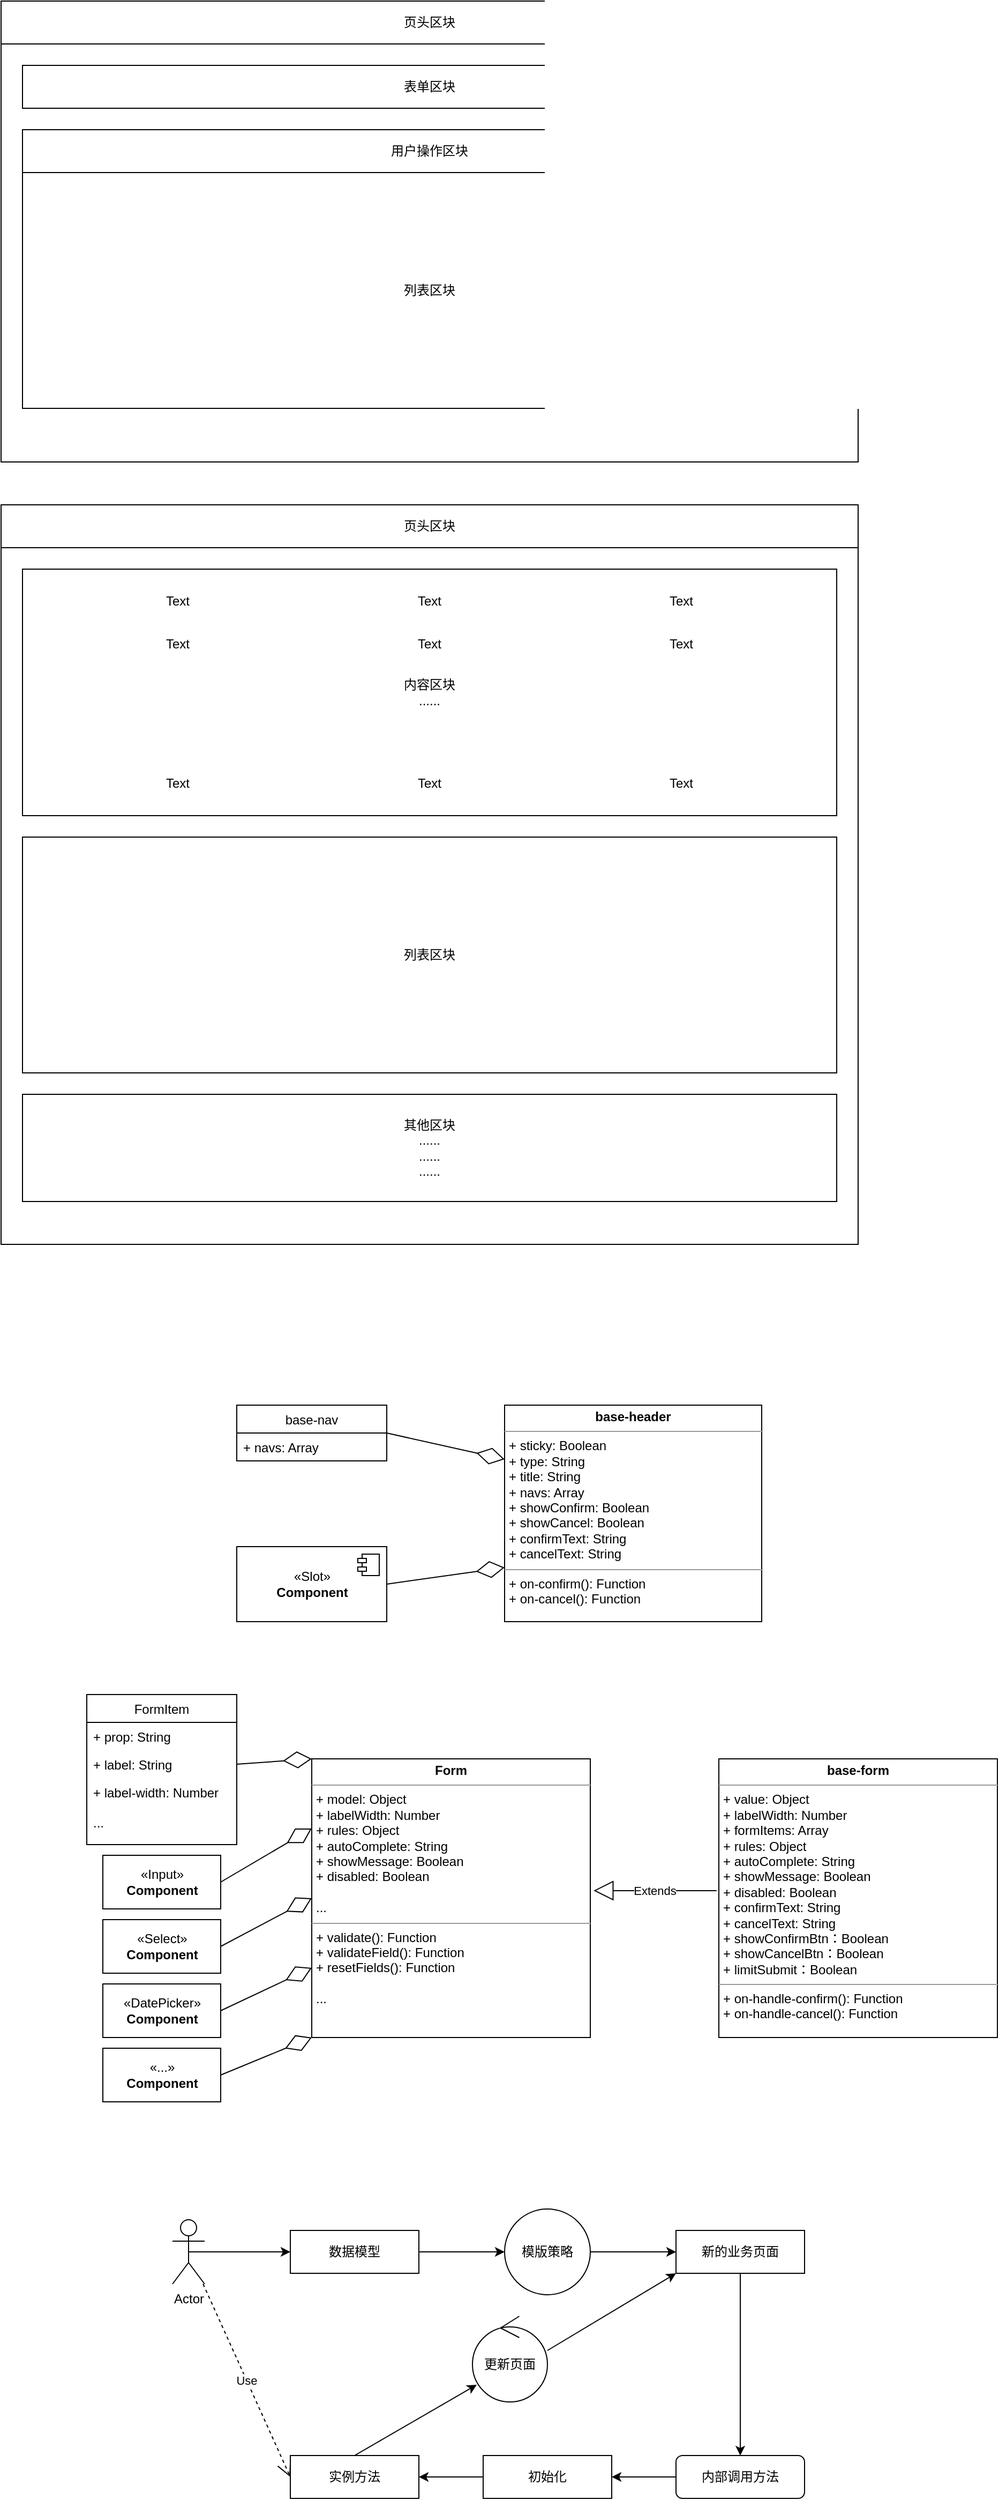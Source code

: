 <mxfile version="14.7.0" type="github">
  <diagram id="sB-887QOJZis-EnUkVmR" name="Page-1">
    <mxGraphModel dx="2013" dy="621" grid="1" gridSize="10" guides="1" tooltips="1" connect="1" arrows="1" fold="1" page="1" pageScale="1" pageWidth="827" pageHeight="1169" math="0" shadow="0">
      <root>
        <mxCell id="0" />
        <mxCell id="YGiau3tqNQNVUMJGwMqf-2" parent="0" />
        <mxCell id="YGiau3tqNQNVUMJGwMqf-8" value="" style="rounded=0;whiteSpace=wrap;html=1;" parent="YGiau3tqNQNVUMJGwMqf-2" vertex="1">
          <mxGeometry x="-400" y="40" width="800" height="430" as="geometry" />
        </mxCell>
        <mxCell id="YGiau3tqNQNVUMJGwMqf-3" value="页头区块" style="rounded=0;whiteSpace=wrap;html=1;" parent="YGiau3tqNQNVUMJGwMqf-2" vertex="1">
          <mxGeometry x="-400" y="40" width="800" height="40" as="geometry" />
        </mxCell>
        <mxCell id="YGiau3tqNQNVUMJGwMqf-4" value="表单区块" style="rounded=0;whiteSpace=wrap;html=1;" parent="YGiau3tqNQNVUMJGwMqf-2" vertex="1">
          <mxGeometry x="-380" y="100" width="760" height="40" as="geometry" />
        </mxCell>
        <mxCell id="YGiau3tqNQNVUMJGwMqf-5" value="用户操作区块" style="rounded=0;whiteSpace=wrap;html=1;" parent="YGiau3tqNQNVUMJGwMqf-2" vertex="1">
          <mxGeometry x="-380" y="160" width="760" height="40" as="geometry" />
        </mxCell>
        <mxCell id="YGiau3tqNQNVUMJGwMqf-9" value="列表区块" style="rounded=0;whiteSpace=wrap;html=1;" parent="YGiau3tqNQNVUMJGwMqf-2" vertex="1">
          <mxGeometry x="-380" y="200" width="760" height="220" as="geometry" />
        </mxCell>
        <mxCell id="YGiau3tqNQNVUMJGwMqf-15" value="" style="rounded=0;whiteSpace=wrap;html=1;" parent="YGiau3tqNQNVUMJGwMqf-2" vertex="1">
          <mxGeometry x="-400" y="510" width="800" height="690" as="geometry" />
        </mxCell>
        <mxCell id="YGiau3tqNQNVUMJGwMqf-16" value="页头区块" style="rounded=0;whiteSpace=wrap;html=1;" parent="YGiau3tqNQNVUMJGwMqf-2" vertex="1">
          <mxGeometry x="-400" y="510" width="800" height="40" as="geometry" />
        </mxCell>
        <mxCell id="YGiau3tqNQNVUMJGwMqf-17" value="内容区块&lt;br&gt;......" style="rounded=0;whiteSpace=wrap;html=1;" parent="YGiau3tqNQNVUMJGwMqf-2" vertex="1">
          <mxGeometry x="-380" y="570" width="760" height="230" as="geometry" />
        </mxCell>
        <mxCell id="YGiau3tqNQNVUMJGwMqf-18" value="Text" style="text;html=1;strokeColor=none;fillColor=none;align=center;verticalAlign=middle;whiteSpace=wrap;rounded=0;" parent="YGiau3tqNQNVUMJGwMqf-2" vertex="1">
          <mxGeometry x="-350" y="590" width="230" height="20" as="geometry" />
        </mxCell>
        <mxCell id="YGiau3tqNQNVUMJGwMqf-20" value="Text" style="text;html=1;strokeColor=none;fillColor=none;align=center;verticalAlign=middle;whiteSpace=wrap;rounded=0;" parent="YGiau3tqNQNVUMJGwMqf-2" vertex="1">
          <mxGeometry x="-115" y="590" width="230" height="20" as="geometry" />
        </mxCell>
        <mxCell id="YGiau3tqNQNVUMJGwMqf-21" value="Text" style="text;html=1;strokeColor=none;fillColor=none;align=center;verticalAlign=middle;whiteSpace=wrap;rounded=0;" parent="YGiau3tqNQNVUMJGwMqf-2" vertex="1">
          <mxGeometry x="120" y="590" width="230" height="20" as="geometry" />
        </mxCell>
        <mxCell id="YGiau3tqNQNVUMJGwMqf-22" value="Text" style="text;html=1;strokeColor=none;fillColor=none;align=center;verticalAlign=middle;whiteSpace=wrap;rounded=0;" parent="YGiau3tqNQNVUMJGwMqf-2" vertex="1">
          <mxGeometry x="-350" y="630" width="230" height="20" as="geometry" />
        </mxCell>
        <mxCell id="YGiau3tqNQNVUMJGwMqf-23" value="Text" style="text;html=1;strokeColor=none;fillColor=none;align=center;verticalAlign=middle;whiteSpace=wrap;rounded=0;" parent="YGiau3tqNQNVUMJGwMqf-2" vertex="1">
          <mxGeometry x="-115" y="630" width="230" height="20" as="geometry" />
        </mxCell>
        <mxCell id="YGiau3tqNQNVUMJGwMqf-24" value="Text" style="text;html=1;strokeColor=none;fillColor=none;align=center;verticalAlign=middle;whiteSpace=wrap;rounded=0;" parent="YGiau3tqNQNVUMJGwMqf-2" vertex="1">
          <mxGeometry x="120" y="630" width="230" height="20" as="geometry" />
        </mxCell>
        <mxCell id="YGiau3tqNQNVUMJGwMqf-25" value="Text" style="text;html=1;strokeColor=none;fillColor=none;align=center;verticalAlign=middle;whiteSpace=wrap;rounded=0;" parent="YGiau3tqNQNVUMJGwMqf-2" vertex="1">
          <mxGeometry x="-350" y="760" width="230" height="20" as="geometry" />
        </mxCell>
        <mxCell id="YGiau3tqNQNVUMJGwMqf-26" value="Text" style="text;html=1;strokeColor=none;fillColor=none;align=center;verticalAlign=middle;whiteSpace=wrap;rounded=0;" parent="YGiau3tqNQNVUMJGwMqf-2" vertex="1">
          <mxGeometry x="-115" y="760" width="230" height="20" as="geometry" />
        </mxCell>
        <mxCell id="YGiau3tqNQNVUMJGwMqf-27" value="Text" style="text;html=1;strokeColor=none;fillColor=none;align=center;verticalAlign=middle;whiteSpace=wrap;rounded=0;" parent="YGiau3tqNQNVUMJGwMqf-2" vertex="1">
          <mxGeometry x="120" y="760" width="230" height="20" as="geometry" />
        </mxCell>
        <mxCell id="YGiau3tqNQNVUMJGwMqf-28" value="列表区块" style="rounded=0;whiteSpace=wrap;html=1;" parent="YGiau3tqNQNVUMJGwMqf-2" vertex="1">
          <mxGeometry x="-380" y="820" width="760" height="220" as="geometry" />
        </mxCell>
        <mxCell id="YGiau3tqNQNVUMJGwMqf-29" value="其他区块&lt;br&gt;......&lt;br&gt;......&lt;br&gt;......" style="rounded=0;whiteSpace=wrap;html=1;" parent="YGiau3tqNQNVUMJGwMqf-2" vertex="1">
          <mxGeometry x="-380" y="1060" width="760" height="100" as="geometry" />
        </mxCell>
        <mxCell id="YGiau3tqNQNVUMJGwMqf-30" value="&lt;p style=&quot;margin: 0px ; margin-top: 4px ; text-align: center&quot;&gt;&lt;b&gt;base-header&lt;/b&gt;&lt;/p&gt;&lt;hr size=&quot;1&quot;&gt;&lt;p style=&quot;margin: 0px ; margin-left: 4px&quot;&gt;+ sticky: Boolean&lt;/p&gt;&lt;p style=&quot;margin: 0px ; margin-left: 4px&quot;&gt;+ type: String&lt;/p&gt;&lt;p style=&quot;margin: 0px ; margin-left: 4px&quot;&gt;+ title: String&lt;/p&gt;&lt;p style=&quot;margin: 0px ; margin-left: 4px&quot;&gt;+ navs: Array&lt;/p&gt;&lt;p style=&quot;margin: 0px ; margin-left: 4px&quot;&gt;+ showConfirm: Boolean&amp;nbsp;&lt;/p&gt;&lt;p style=&quot;margin: 0px ; margin-left: 4px&quot;&gt;+ showCancel: Boolean&lt;/p&gt;&lt;p style=&quot;margin: 0px ; margin-left: 4px&quot;&gt;+ confirmText: String&lt;/p&gt;&lt;p style=&quot;margin: 0px ; margin-left: 4px&quot;&gt;+ cancelText: String&lt;/p&gt;&lt;hr size=&quot;1&quot;&gt;&lt;p style=&quot;margin: 0px ; margin-left: 4px&quot;&gt;+ on-confirm(): Function&lt;/p&gt;&lt;p style=&quot;margin: 0px ; margin-left: 4px&quot;&gt;+ on-cancel(): Function&lt;/p&gt;" style="verticalAlign=top;align=left;overflow=fill;fontSize=12;fontFamily=Helvetica;html=1;" parent="YGiau3tqNQNVUMJGwMqf-2" vertex="1">
          <mxGeometry x="70" y="1350" width="240" height="202" as="geometry" />
        </mxCell>
        <mxCell id="YGiau3tqNQNVUMJGwMqf-35" value="base-nav" style="swimlane;fontStyle=0;childLayout=stackLayout;horizontal=1;startSize=26;fillColor=none;horizontalStack=0;resizeParent=1;resizeParentMax=0;resizeLast=0;collapsible=1;marginBottom=0;" parent="YGiau3tqNQNVUMJGwMqf-2" vertex="1">
          <mxGeometry x="-180" y="1350" width="140" height="52" as="geometry" />
        </mxCell>
        <mxCell id="YGiau3tqNQNVUMJGwMqf-36" value="+ navs: Array" style="text;strokeColor=none;fillColor=none;align=left;verticalAlign=top;spacingLeft=4;spacingRight=4;overflow=hidden;rotatable=0;points=[[0,0.5],[1,0.5]];portConstraint=eastwest;" parent="YGiau3tqNQNVUMJGwMqf-35" vertex="1">
          <mxGeometry y="26" width="140" height="26" as="geometry" />
        </mxCell>
        <mxCell id="YGiau3tqNQNVUMJGwMqf-41" value="" style="endArrow=diamondThin;endFill=0;endSize=24;html=1;exitX=1;exitY=0.5;exitDx=0;exitDy=0;entryX=0;entryY=0.25;entryDx=0;entryDy=0;" parent="YGiau3tqNQNVUMJGwMqf-2" source="YGiau3tqNQNVUMJGwMqf-35" target="YGiau3tqNQNVUMJGwMqf-30" edge="1">
          <mxGeometry width="160" relative="1" as="geometry">
            <mxPoint x="30" y="1410" as="sourcePoint" />
            <mxPoint x="190" y="1410" as="targetPoint" />
          </mxGeometry>
        </mxCell>
        <mxCell id="YGiau3tqNQNVUMJGwMqf-44" value="«Slot»&lt;br&gt;&lt;b&gt;Component&lt;/b&gt;" style="html=1;dropTarget=0;" parent="YGiau3tqNQNVUMJGwMqf-2" vertex="1">
          <mxGeometry x="-180" y="1482" width="140" height="70" as="geometry" />
        </mxCell>
        <mxCell id="YGiau3tqNQNVUMJGwMqf-45" value="" style="shape=module;jettyWidth=8;jettyHeight=4;" parent="YGiau3tqNQNVUMJGwMqf-44" vertex="1">
          <mxGeometry x="1" width="20" height="20" relative="1" as="geometry">
            <mxPoint x="-27" y="7" as="offset" />
          </mxGeometry>
        </mxCell>
        <mxCell id="YGiau3tqNQNVUMJGwMqf-46" value="" style="endArrow=diamondThin;endFill=0;endSize=24;html=1;exitX=1;exitY=0.5;exitDx=0;exitDy=0;entryX=0;entryY=0.75;entryDx=0;entryDy=0;" parent="YGiau3tqNQNVUMJGwMqf-2" source="YGiau3tqNQNVUMJGwMqf-44" target="YGiau3tqNQNVUMJGwMqf-30" edge="1">
          <mxGeometry width="160" relative="1" as="geometry">
            <mxPoint x="-50" y="1430" as="sourcePoint" />
            <mxPoint x="100" y="1451" as="targetPoint" />
          </mxGeometry>
        </mxCell>
        <mxCell id="YGiau3tqNQNVUMJGwMqf-49" value="&lt;p style=&quot;margin: 0px ; margin-top: 4px ; text-align: center&quot;&gt;&lt;b&gt;base-form&lt;/b&gt;&lt;/p&gt;&lt;hr size=&quot;1&quot;&gt;&lt;p style=&quot;margin: 0px ; margin-left: 4px&quot;&gt;+ value: Object&lt;/p&gt;&lt;p style=&quot;margin: 0px ; margin-left: 4px&quot;&gt;+ labelWidth: Number&lt;/p&gt;&lt;p style=&quot;margin: 0px ; margin-left: 4px&quot;&gt;+ formItems: Array&lt;/p&gt;&lt;p style=&quot;margin: 0px ; margin-left: 4px&quot;&gt;+ rules: Object&lt;/p&gt;&lt;p style=&quot;margin: 0px ; margin-left: 4px&quot;&gt;+ autoComplete: String&lt;/p&gt;&lt;p style=&quot;margin: 0px ; margin-left: 4px&quot;&gt;+ showMessage: Boolean&amp;nbsp;&lt;/p&gt;&lt;p style=&quot;margin: 0px ; margin-left: 4px&quot;&gt;+ disabled: Boolean&lt;/p&gt;&lt;p style=&quot;margin: 0px ; margin-left: 4px&quot;&gt;+ confirmText: String&lt;/p&gt;&lt;p style=&quot;margin: 0px ; margin-left: 4px&quot;&gt;+ cancelText: String&lt;/p&gt;&lt;p style=&quot;margin: 0px ; margin-left: 4px&quot;&gt;+ showConfirmBtn：Boolean&lt;/p&gt;&lt;p style=&quot;margin: 0px ; margin-left: 4px&quot;&gt;+ showCancelBtn：Boolean&lt;/p&gt;&lt;p style=&quot;margin: 0px ; margin-left: 4px&quot;&gt;+ limitSubmit：Boolean&lt;/p&gt;&lt;hr size=&quot;1&quot;&gt;&lt;p style=&quot;margin: 0px ; margin-left: 4px&quot;&gt;+ on-handle-confirm(): Function&lt;/p&gt;&lt;p style=&quot;margin: 0px ; margin-left: 4px&quot;&gt;+ on-handle-cancel(): Function&lt;/p&gt;" style="verticalAlign=top;align=left;overflow=fill;fontSize=12;fontFamily=Helvetica;html=1;" parent="YGiau3tqNQNVUMJGwMqf-2" vertex="1">
          <mxGeometry x="270" y="1680" width="260" height="260" as="geometry" />
        </mxCell>
        <mxCell id="YGiau3tqNQNVUMJGwMqf-50" value="&lt;p style=&quot;margin: 0px ; margin-top: 4px ; text-align: center&quot;&gt;&lt;b&gt;Form&lt;/b&gt;&lt;/p&gt;&lt;hr size=&quot;1&quot;&gt;&lt;p style=&quot;margin: 0px ; margin-left: 4px&quot;&gt;+ model: Object&lt;/p&gt;&lt;p style=&quot;margin: 0px ; margin-left: 4px&quot;&gt;+ labelWidth: Number&lt;/p&gt;&lt;p style=&quot;margin: 0px ; margin-left: 4px&quot;&gt;+ rules: Object&lt;/p&gt;&lt;p style=&quot;margin: 0px ; margin-left: 4px&quot;&gt;+ autoComplete: String&lt;/p&gt;&lt;p style=&quot;margin: 0px ; margin-left: 4px&quot;&gt;+ showMessage: Boolean&amp;nbsp;&lt;/p&gt;&lt;p style=&quot;margin: 0px ; margin-left: 4px&quot;&gt;+ disabled: Boolean&lt;/p&gt;&lt;p style=&quot;margin: 0px ; margin-left: 4px&quot;&gt;&lt;br&gt;&lt;/p&gt;&lt;p style=&quot;margin: 0px ; margin-left: 4px&quot;&gt;...&lt;/p&gt;&lt;hr size=&quot;1&quot;&gt;&lt;p style=&quot;margin: 0px ; margin-left: 4px&quot;&gt;+ validate(): Function&lt;/p&gt;&lt;p style=&quot;margin: 0px ; margin-left: 4px&quot;&gt;+ validateField(): Function&lt;/p&gt;&lt;p style=&quot;margin: 0px ; margin-left: 4px&quot;&gt;+ resetFields(): Function&lt;/p&gt;&lt;p style=&quot;margin: 0px ; margin-left: 4px&quot;&gt;&lt;br&gt;&lt;/p&gt;&lt;p style=&quot;margin: 0px ; margin-left: 4px&quot;&gt;...&lt;/p&gt;" style="verticalAlign=top;align=left;overflow=fill;fontSize=12;fontFamily=Helvetica;html=1;" parent="YGiau3tqNQNVUMJGwMqf-2" vertex="1">
          <mxGeometry x="-110" y="1680" width="260" height="260" as="geometry" />
        </mxCell>
        <mxCell id="YGiau3tqNQNVUMJGwMqf-53" value="FormItem" style="swimlane;fontStyle=0;childLayout=stackLayout;horizontal=1;startSize=26;fillColor=none;horizontalStack=0;resizeParent=1;resizeParentMax=0;resizeLast=0;collapsible=1;marginBottom=0;" parent="YGiau3tqNQNVUMJGwMqf-2" vertex="1">
          <mxGeometry x="-320" y="1620" width="140" height="140" as="geometry" />
        </mxCell>
        <mxCell id="YGiau3tqNQNVUMJGwMqf-54" value="+ prop: String" style="text;strokeColor=none;fillColor=none;align=left;verticalAlign=top;spacingLeft=4;spacingRight=4;overflow=hidden;rotatable=0;points=[[0,0.5],[1,0.5]];portConstraint=eastwest;" parent="YGiau3tqNQNVUMJGwMqf-53" vertex="1">
          <mxGeometry y="26" width="140" height="26" as="geometry" />
        </mxCell>
        <mxCell id="YGiau3tqNQNVUMJGwMqf-55" value="+ label: String" style="text;strokeColor=none;fillColor=none;align=left;verticalAlign=top;spacingLeft=4;spacingRight=4;overflow=hidden;rotatable=0;points=[[0,0.5],[1,0.5]];portConstraint=eastwest;" parent="YGiau3tqNQNVUMJGwMqf-53" vertex="1">
          <mxGeometry y="52" width="140" height="26" as="geometry" />
        </mxCell>
        <mxCell id="YGiau3tqNQNVUMJGwMqf-56" value="+ label-width: Number&#xa;&#xa;..." style="text;strokeColor=none;fillColor=none;align=left;verticalAlign=top;spacingLeft=4;spacingRight=4;overflow=hidden;rotatable=0;points=[[0,0.5],[1,0.5]];portConstraint=eastwest;" parent="YGiau3tqNQNVUMJGwMqf-53" vertex="1">
          <mxGeometry y="78" width="140" height="62" as="geometry" />
        </mxCell>
        <mxCell id="YGiau3tqNQNVUMJGwMqf-58" value="«Input»&lt;br&gt;&lt;b&gt;Component&lt;/b&gt;" style="html=1;" parent="YGiau3tqNQNVUMJGwMqf-2" vertex="1">
          <mxGeometry x="-305" y="1770" width="110" height="50" as="geometry" />
        </mxCell>
        <mxCell id="YGiau3tqNQNVUMJGwMqf-59" value="«DatePicker»&lt;br&gt;&lt;b&gt;Component&lt;/b&gt;" style="html=1;" parent="YGiau3tqNQNVUMJGwMqf-2" vertex="1">
          <mxGeometry x="-305" y="1890" width="110" height="50" as="geometry" />
        </mxCell>
        <mxCell id="YGiau3tqNQNVUMJGwMqf-61" value="«Select»&lt;br&gt;&lt;b&gt;Component&lt;/b&gt;" style="html=1;" parent="YGiau3tqNQNVUMJGwMqf-2" vertex="1">
          <mxGeometry x="-305" y="1830" width="110" height="50" as="geometry" />
        </mxCell>
        <mxCell id="YGiau3tqNQNVUMJGwMqf-62" value="«...»&lt;br&gt;&lt;b&gt;Component&lt;/b&gt;" style="html=1;" parent="YGiau3tqNQNVUMJGwMqf-2" vertex="1">
          <mxGeometry x="-305" y="1950" width="110" height="50" as="geometry" />
        </mxCell>
        <mxCell id="YGiau3tqNQNVUMJGwMqf-63" value="" style="endArrow=diamondThin;endFill=0;endSize=24;html=1;exitX=1;exitY=0.5;exitDx=0;exitDy=0;entryX=0;entryY=0;entryDx=0;entryDy=0;" parent="YGiau3tqNQNVUMJGwMqf-2" source="YGiau3tqNQNVUMJGwMqf-55" target="YGiau3tqNQNVUMJGwMqf-50" edge="1">
          <mxGeometry width="160" relative="1" as="geometry">
            <mxPoint x="-240" y="1585.5" as="sourcePoint" />
            <mxPoint x="-130" y="1570" as="targetPoint" />
          </mxGeometry>
        </mxCell>
        <mxCell id="YGiau3tqNQNVUMJGwMqf-64" value="" style="endArrow=diamondThin;endFill=0;endSize=24;html=1;exitX=1;exitY=0.5;exitDx=0;exitDy=0;entryX=0;entryY=0.25;entryDx=0;entryDy=0;" parent="YGiau3tqNQNVUMJGwMqf-2" source="YGiau3tqNQNVUMJGwMqf-58" target="YGiau3tqNQNVUMJGwMqf-50" edge="1">
          <mxGeometry width="160" relative="1" as="geometry">
            <mxPoint x="-170" y="1695" as="sourcePoint" />
            <mxPoint x="-60" y="1690" as="targetPoint" />
          </mxGeometry>
        </mxCell>
        <mxCell id="YGiau3tqNQNVUMJGwMqf-65" value="" style="endArrow=diamondThin;endFill=0;endSize=24;html=1;exitX=1;exitY=0.5;exitDx=0;exitDy=0;entryX=0;entryY=0.5;entryDx=0;entryDy=0;" parent="YGiau3tqNQNVUMJGwMqf-2" source="YGiau3tqNQNVUMJGwMqf-61" target="YGiau3tqNQNVUMJGwMqf-50" edge="1">
          <mxGeometry width="160" relative="1" as="geometry">
            <mxPoint x="-180" y="1857.5" as="sourcePoint" />
            <mxPoint x="-70" y="1852.5" as="targetPoint" />
          </mxGeometry>
        </mxCell>
        <mxCell id="YGiau3tqNQNVUMJGwMqf-66" value="" style="endArrow=diamondThin;endFill=0;endSize=24;html=1;exitX=1;exitY=0.5;exitDx=0;exitDy=0;entryX=0;entryY=0.75;entryDx=0;entryDy=0;" parent="YGiau3tqNQNVUMJGwMqf-2" source="YGiau3tqNQNVUMJGwMqf-59" target="YGiau3tqNQNVUMJGwMqf-50" edge="1">
          <mxGeometry width="160" relative="1" as="geometry">
            <mxPoint x="-190" y="1917.5" as="sourcePoint" />
            <mxPoint x="-80" y="1912.5" as="targetPoint" />
          </mxGeometry>
        </mxCell>
        <mxCell id="YGiau3tqNQNVUMJGwMqf-67" value="" style="endArrow=diamondThin;endFill=0;endSize=24;html=1;exitX=1;exitY=0.5;exitDx=0;exitDy=0;entryX=0;entryY=1;entryDx=0;entryDy=0;" parent="YGiau3tqNQNVUMJGwMqf-2" source="YGiau3tqNQNVUMJGwMqf-62" target="YGiau3tqNQNVUMJGwMqf-50" edge="1">
          <mxGeometry width="160" relative="1" as="geometry">
            <mxPoint x="-140" y="1725" as="sourcePoint" />
            <mxPoint x="-30" y="1720" as="targetPoint" />
          </mxGeometry>
        </mxCell>
        <mxCell id="YGiau3tqNQNVUMJGwMqf-68" value="Extends" style="endArrow=block;endSize=16;endFill=0;html=1;exitX=-0.008;exitY=0.473;exitDx=0;exitDy=0;exitPerimeter=0;entryX=1.012;entryY=0.473;entryDx=0;entryDy=0;entryPerimeter=0;" parent="YGiau3tqNQNVUMJGwMqf-2" source="YGiau3tqNQNVUMJGwMqf-49" target="YGiau3tqNQNVUMJGwMqf-50" edge="1">
          <mxGeometry width="160" relative="1" as="geometry">
            <mxPoint x="190" y="1850" as="sourcePoint" />
            <mxPoint x="200" y="1800" as="targetPoint" />
          </mxGeometry>
        </mxCell>
        <mxCell id="UdIaUFomO2f-ZYTpRBkS-10" style="edgeStyle=orthogonalEdgeStyle;rounded=0;orthogonalLoop=1;jettySize=auto;html=1;exitX=1;exitY=0.5;exitDx=0;exitDy=0;entryX=0;entryY=0.5;entryDx=0;entryDy=0;" edge="1" parent="YGiau3tqNQNVUMJGwMqf-2" source="UdIaUFomO2f-ZYTpRBkS-3" target="UdIaUFomO2f-ZYTpRBkS-4">
          <mxGeometry relative="1" as="geometry" />
        </mxCell>
        <mxCell id="UdIaUFomO2f-ZYTpRBkS-3" value="数据模型" style="rounded=0;whiteSpace=wrap;html=1;" vertex="1" parent="YGiau3tqNQNVUMJGwMqf-2">
          <mxGeometry x="-130" y="2120" width="120" height="40" as="geometry" />
        </mxCell>
        <mxCell id="UdIaUFomO2f-ZYTpRBkS-11" style="edgeStyle=orthogonalEdgeStyle;rounded=0;orthogonalLoop=1;jettySize=auto;html=1;exitX=1;exitY=0.5;exitDx=0;exitDy=0;entryX=0;entryY=0.5;entryDx=0;entryDy=0;" edge="1" parent="YGiau3tqNQNVUMJGwMqf-2" source="UdIaUFomO2f-ZYTpRBkS-4" target="UdIaUFomO2f-ZYTpRBkS-7">
          <mxGeometry relative="1" as="geometry" />
        </mxCell>
        <mxCell id="UdIaUFomO2f-ZYTpRBkS-4" value="模版策略" style="ellipse;whiteSpace=wrap;html=1;aspect=fixed;" vertex="1" parent="YGiau3tqNQNVUMJGwMqf-2">
          <mxGeometry x="70" y="2100" width="80" height="80" as="geometry" />
        </mxCell>
        <mxCell id="UdIaUFomO2f-ZYTpRBkS-9" style="edgeStyle=orthogonalEdgeStyle;rounded=0;orthogonalLoop=1;jettySize=auto;html=1;exitX=0.5;exitY=0.5;exitDx=0;exitDy=0;exitPerimeter=0;entryX=0;entryY=0.5;entryDx=0;entryDy=0;" edge="1" parent="YGiau3tqNQNVUMJGwMqf-2" source="UdIaUFomO2f-ZYTpRBkS-6" target="UdIaUFomO2f-ZYTpRBkS-3">
          <mxGeometry relative="1" as="geometry" />
        </mxCell>
        <mxCell id="UdIaUFomO2f-ZYTpRBkS-6" value="Actor" style="shape=umlActor;verticalLabelPosition=bottom;verticalAlign=top;html=1;outlineConnect=0;" vertex="1" parent="YGiau3tqNQNVUMJGwMqf-2">
          <mxGeometry x="-240" y="2110" width="30" height="60" as="geometry" />
        </mxCell>
        <mxCell id="UdIaUFomO2f-ZYTpRBkS-12" style="edgeStyle=orthogonalEdgeStyle;rounded=0;orthogonalLoop=1;jettySize=auto;html=1;exitX=0.5;exitY=1;exitDx=0;exitDy=0;entryX=0.5;entryY=0;entryDx=0;entryDy=0;" edge="1" parent="YGiau3tqNQNVUMJGwMqf-2" source="UdIaUFomO2f-ZYTpRBkS-7" target="UdIaUFomO2f-ZYTpRBkS-13">
          <mxGeometry relative="1" as="geometry">
            <mxPoint x="440" y="2220" as="targetPoint" />
          </mxGeometry>
        </mxCell>
        <mxCell id="UdIaUFomO2f-ZYTpRBkS-7" value="新的业务页面" style="rounded=0;whiteSpace=wrap;html=1;" vertex="1" parent="YGiau3tqNQNVUMJGwMqf-2">
          <mxGeometry x="230" y="2120" width="120" height="40" as="geometry" />
        </mxCell>
        <mxCell id="UdIaUFomO2f-ZYTpRBkS-14" style="edgeStyle=orthogonalEdgeStyle;rounded=0;orthogonalLoop=1;jettySize=auto;html=1;exitX=0;exitY=0.5;exitDx=0;exitDy=0;" edge="1" parent="YGiau3tqNQNVUMJGwMqf-2" source="UdIaUFomO2f-ZYTpRBkS-13" target="UdIaUFomO2f-ZYTpRBkS-15">
          <mxGeometry relative="1" as="geometry">
            <mxPoint x="490" y="2290" as="targetPoint" />
          </mxGeometry>
        </mxCell>
        <mxCell id="UdIaUFomO2f-ZYTpRBkS-13" value="内部调用方法" style="rounded=1;whiteSpace=wrap;html=1;" vertex="1" parent="YGiau3tqNQNVUMJGwMqf-2">
          <mxGeometry x="230" y="2330" width="120" height="40" as="geometry" />
        </mxCell>
        <mxCell id="UdIaUFomO2f-ZYTpRBkS-26" style="edgeStyle=elbowEdgeStyle;rounded=0;orthogonalLoop=1;jettySize=auto;html=1;exitX=0;exitY=0.5;exitDx=0;exitDy=0;entryX=1;entryY=0.5;entryDx=0;entryDy=0;" edge="1" parent="YGiau3tqNQNVUMJGwMqf-2" source="UdIaUFomO2f-ZYTpRBkS-15" target="UdIaUFomO2f-ZYTpRBkS-16">
          <mxGeometry relative="1" as="geometry" />
        </mxCell>
        <mxCell id="UdIaUFomO2f-ZYTpRBkS-15" value="初始化" style="rounded=0;whiteSpace=wrap;html=1;" vertex="1" parent="YGiau3tqNQNVUMJGwMqf-2">
          <mxGeometry x="50" y="2330" width="120" height="40" as="geometry" />
        </mxCell>
        <mxCell id="UdIaUFomO2f-ZYTpRBkS-16" value="实例方法" style="rounded=0;whiteSpace=wrap;html=1;" vertex="1" parent="YGiau3tqNQNVUMJGwMqf-2">
          <mxGeometry x="-130" y="2330" width="120" height="40" as="geometry" />
        </mxCell>
        <mxCell id="UdIaUFomO2f-ZYTpRBkS-22" value="Use" style="endArrow=open;endSize=12;dashed=1;html=1;entryX=0;entryY=0.5;entryDx=0;entryDy=0;" edge="1" parent="YGiau3tqNQNVUMJGwMqf-2" source="UdIaUFomO2f-ZYTpRBkS-6" target="UdIaUFomO2f-ZYTpRBkS-16">
          <mxGeometry width="160" relative="1" as="geometry">
            <mxPoint x="-225" y="2250" as="sourcePoint" />
            <mxPoint x="-80" y="2240" as="targetPoint" />
          </mxGeometry>
        </mxCell>
        <mxCell id="UdIaUFomO2f-ZYTpRBkS-23" value="更新页面" style="ellipse;shape=umlControl;whiteSpace=wrap;html=1;" vertex="1" parent="YGiau3tqNQNVUMJGwMqf-2">
          <mxGeometry x="40" y="2200" width="70" height="80" as="geometry" />
        </mxCell>
        <mxCell id="UdIaUFomO2f-ZYTpRBkS-24" value="" style="endArrow=classic;html=1;entryX=0.057;entryY=0.8;entryDx=0;entryDy=0;entryPerimeter=0;exitX=0.5;exitY=0;exitDx=0;exitDy=0;" edge="1" parent="YGiau3tqNQNVUMJGwMqf-2" source="UdIaUFomO2f-ZYTpRBkS-16" target="UdIaUFomO2f-ZYTpRBkS-23">
          <mxGeometry width="50" height="50" relative="1" as="geometry">
            <mxPoint x="-95" y="2310" as="sourcePoint" />
            <mxPoint x="-45" y="2260" as="targetPoint" />
          </mxGeometry>
        </mxCell>
        <mxCell id="UdIaUFomO2f-ZYTpRBkS-25" value="" style="endArrow=classic;html=1;exitX=1;exitY=0.4;exitDx=0;exitDy=0;exitPerimeter=0;entryX=0;entryY=1;entryDx=0;entryDy=0;" edge="1" parent="YGiau3tqNQNVUMJGwMqf-2" source="UdIaUFomO2f-ZYTpRBkS-23" target="UdIaUFomO2f-ZYTpRBkS-7">
          <mxGeometry width="50" height="50" relative="1" as="geometry">
            <mxPoint x="150" y="2240" as="sourcePoint" />
            <mxPoint x="200" y="2190" as="targetPoint" />
          </mxGeometry>
        </mxCell>
      </root>
    </mxGraphModel>
  </diagram>
</mxfile>
